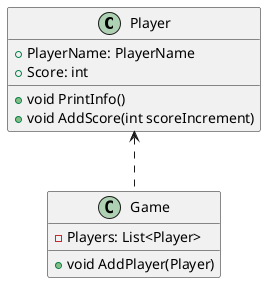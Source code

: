 @startuml Game
class Player{
	+ PlayerName: PlayerName
	+ Score: int

	+ void PrintInfo()
	+ void AddScore(int scoreIncrement)
}

class Game{
	- Players: List<Player>
	+ void AddPlayer(Player)
}

Player <..Game
@enduml